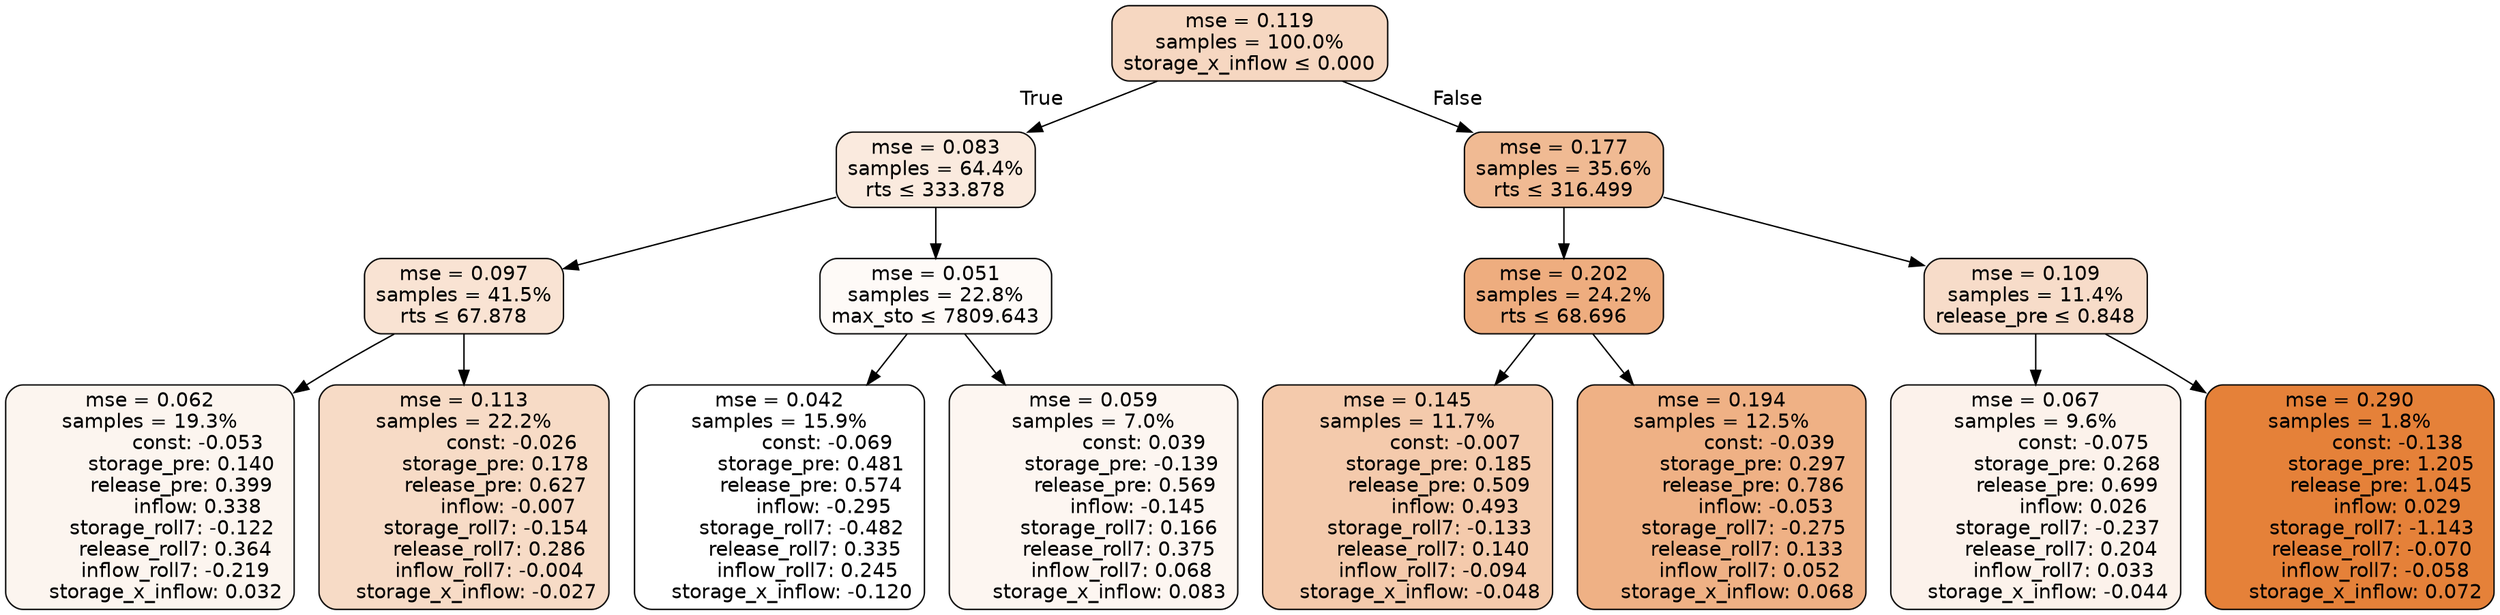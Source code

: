 digraph tree {
bgcolor="transparent"
node [shape=rectangle, style="filled, rounded", color="black", fontname=helvetica] ;
edge [fontname=helvetica] ;
	"0" [label="mse = 0.119
samples = 100.0%
storage_x_inflow &le; 0.000", fillcolor="#f6d7c1"]
	"1" [label="mse = 0.083
samples = 64.4%
rts &le; 333.878", fillcolor="#faeade"]
	"2" [label="mse = 0.097
samples = 41.5%
rts &le; 67.878", fillcolor="#f9e3d3"]
	"3" [label="mse = 0.062
samples = 19.3%
               const: -0.053
          storage_pre: 0.140
          release_pre: 0.399
               inflow: 0.338
       storage_roll7: -0.122
        release_roll7: 0.364
        inflow_roll7: -0.219
     storage_x_inflow: 0.032", fillcolor="#fcf5ef"]
	"4" [label="mse = 0.113
samples = 22.2%
               const: -0.026
          storage_pre: 0.178
          release_pre: 0.627
              inflow: -0.007
       storage_roll7: -0.154
        release_roll7: 0.286
        inflow_roll7: -0.004
    storage_x_inflow: -0.027", fillcolor="#f7dbc6"]
	"5" [label="mse = 0.051
samples = 22.8%
max_sto &le; 7809.643", fillcolor="#fefaf7"]
	"6" [label="mse = 0.042
samples = 15.9%
               const: -0.069
          storage_pre: 0.481
          release_pre: 0.574
              inflow: -0.295
       storage_roll7: -0.482
        release_roll7: 0.335
         inflow_roll7: 0.245
    storage_x_inflow: -0.120", fillcolor="#ffffff"]
	"7" [label="mse = 0.059
samples = 7.0%
                const: 0.039
         storage_pre: -0.139
          release_pre: 0.569
              inflow: -0.145
        storage_roll7: 0.166
        release_roll7: 0.375
         inflow_roll7: 0.068
     storage_x_inflow: 0.083", fillcolor="#fdf6f1"]
	"8" [label="mse = 0.177
samples = 35.6%
rts &le; 316.499", fillcolor="#f0ba93"]
	"9" [label="mse = 0.202
samples = 24.2%
rts &le; 68.696", fillcolor="#eead7f"]
	"10" [label="mse = 0.145
samples = 11.7%
               const: -0.007
          storage_pre: 0.185
          release_pre: 0.509
               inflow: 0.493
       storage_roll7: -0.133
        release_roll7: 0.140
        inflow_roll7: -0.094
    storage_x_inflow: -0.048", fillcolor="#f4caac"]
	"11" [label="mse = 0.194
samples = 12.5%
               const: -0.039
          storage_pre: 0.297
          release_pre: 0.786
              inflow: -0.053
       storage_roll7: -0.275
        release_roll7: 0.133
         inflow_roll7: 0.052
     storage_x_inflow: 0.068", fillcolor="#efb185"]
	"12" [label="mse = 0.109
samples = 11.4%
release_pre &le; 0.848", fillcolor="#f7dcc9"]
	"13" [label="mse = 0.067
samples = 9.6%
               const: -0.075
          storage_pre: 0.268
          release_pre: 0.699
               inflow: 0.026
       storage_roll7: -0.237
        release_roll7: 0.204
         inflow_roll7: 0.033
    storage_x_inflow: -0.044", fillcolor="#fcf2eb"]
	"14" [label="mse = 0.290
samples = 1.8%
               const: -0.138
          storage_pre: 1.205
          release_pre: 1.045
               inflow: 0.029
       storage_roll7: -1.143
       release_roll7: -0.070
        inflow_roll7: -0.058
     storage_x_inflow: 0.072", fillcolor="#e58139"]

	"0" -> "1" [labeldistance=2.5, labelangle=45, headlabel="True"]
	"1" -> "2"
	"2" -> "3"
	"2" -> "4"
	"1" -> "5"
	"5" -> "6"
	"5" -> "7"
	"0" -> "8" [labeldistance=2.5, labelangle=-45, headlabel="False"]
	"8" -> "9"
	"9" -> "10"
	"9" -> "11"
	"8" -> "12"
	"12" -> "13"
	"12" -> "14"
}